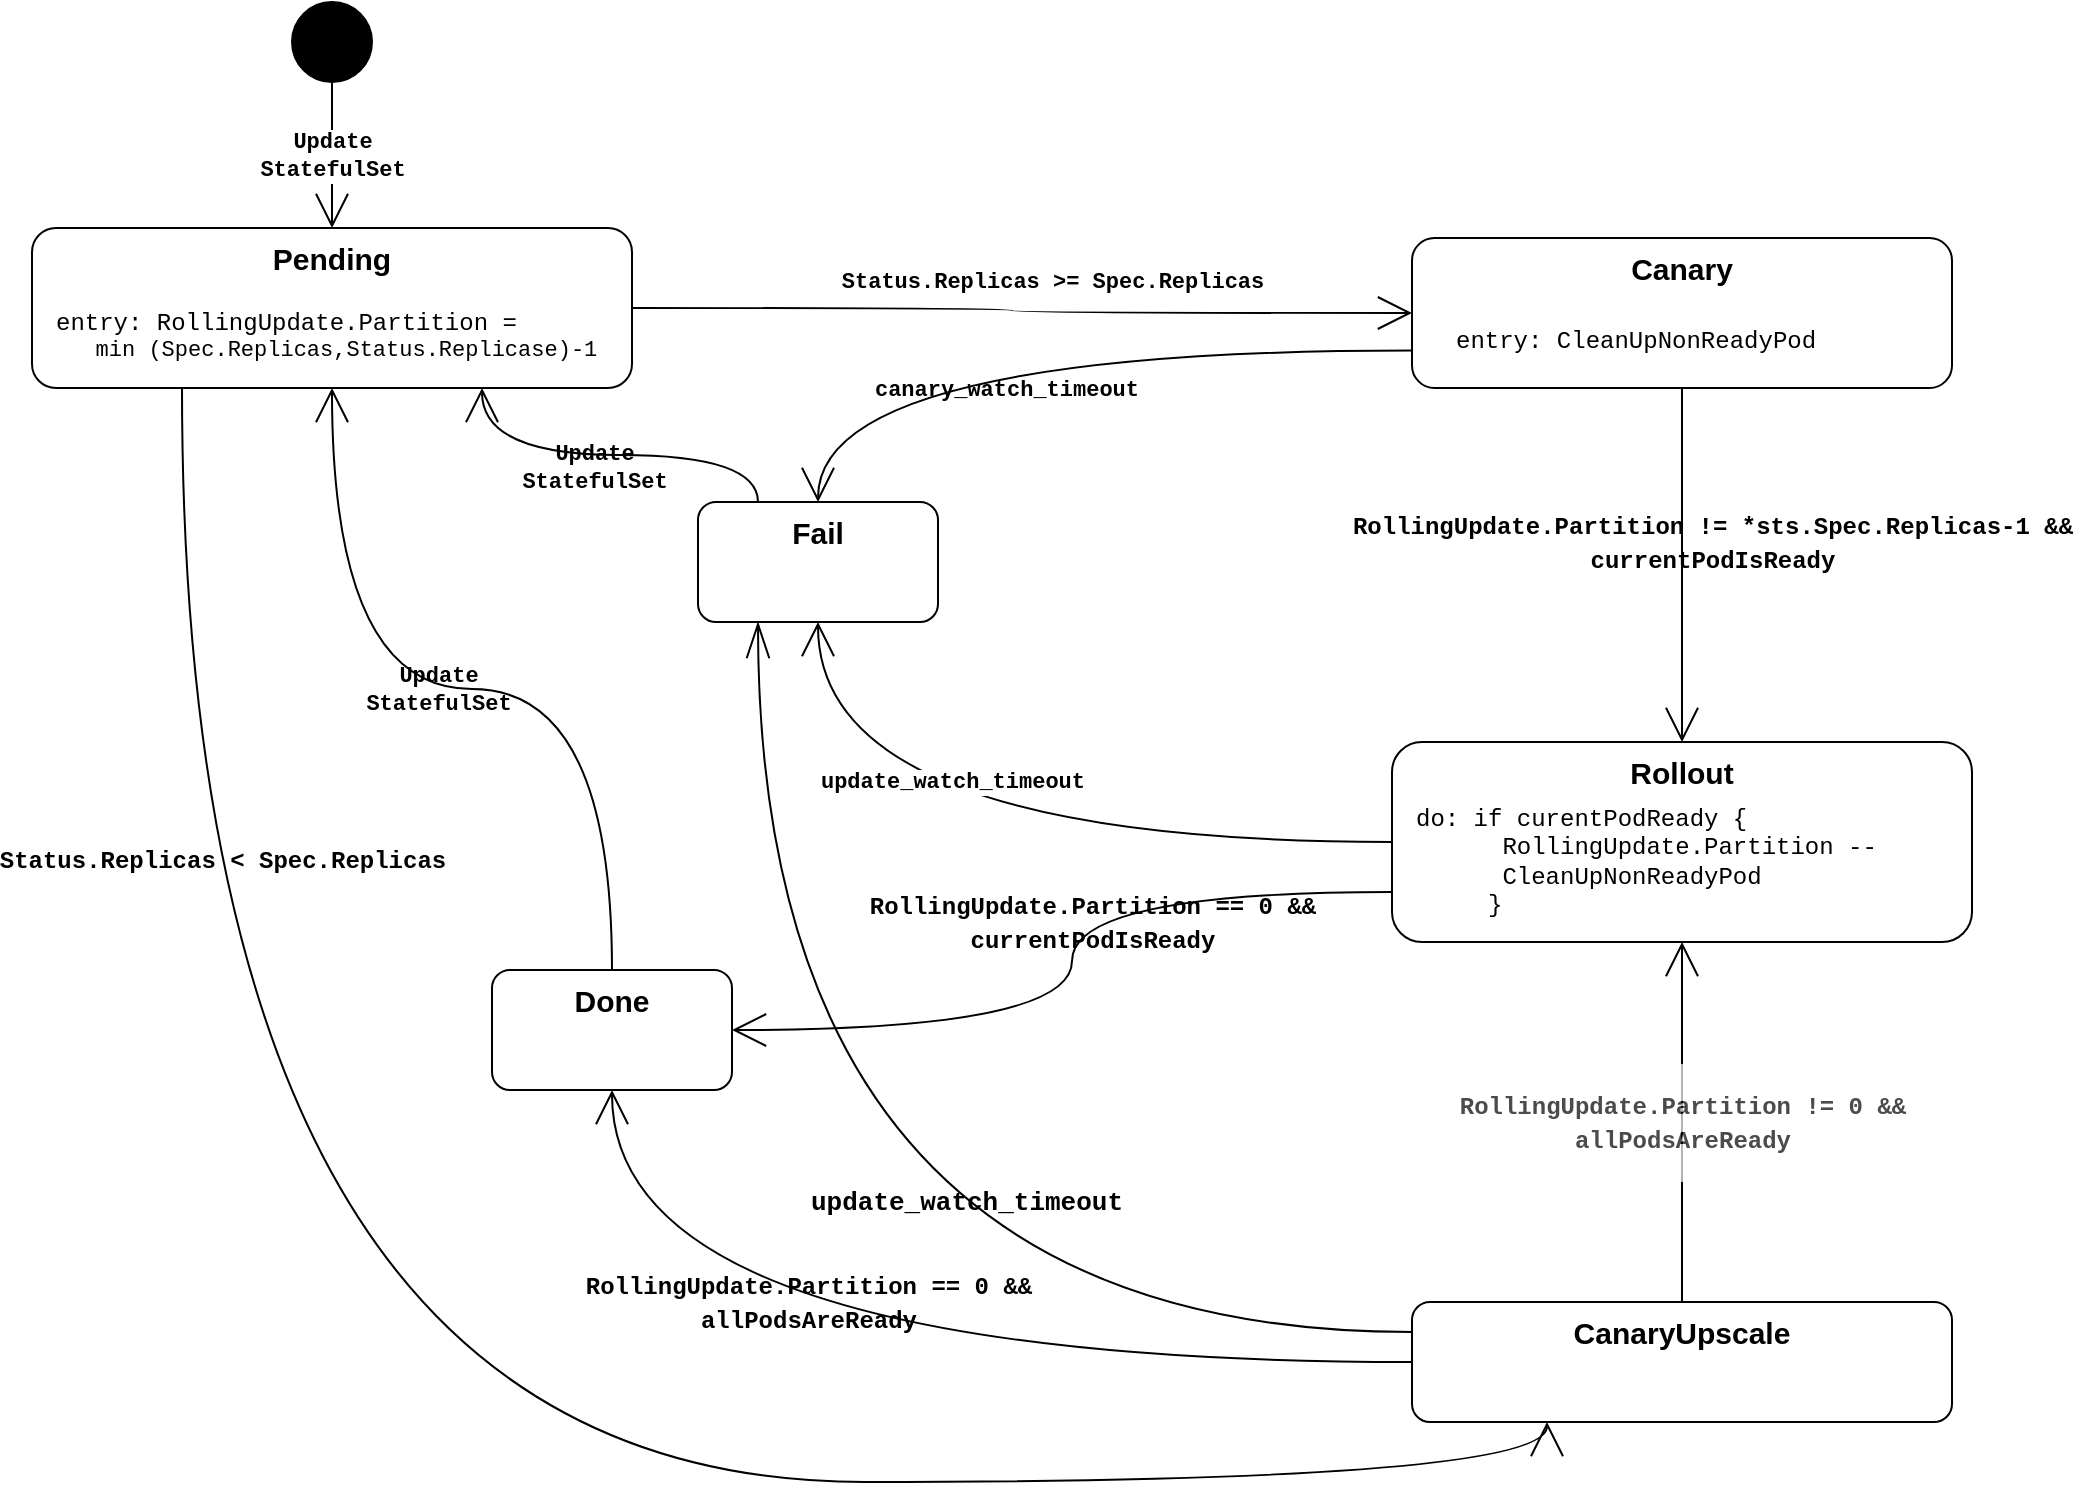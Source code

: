 <mxfile version="12.2.7" type="device" pages="1"><diagram id="ELYLY1rDy58r6FMOEFBR" name="Page-1"><mxGraphModel dx="1541" dy="999" grid="1" gridSize="10" guides="1" tooltips="1" connect="1" arrows="1" fold="1" page="1" pageScale="1" pageWidth="827" pageHeight="1169" math="0" shadow="0"><root><mxCell id="0"/><mxCell id="1" parent="0"/><mxCell id="dntGk4ZCBW0CZRwNfCUl-36" value="&lt;span style=&quot;font-weight: 700&quot;&gt;Update&lt;/span&gt;&lt;br style=&quot;font-weight: 700&quot;&gt;&lt;span style=&quot;font-weight: 700&quot;&gt;StatefulSet&lt;/span&gt;" style="edgeStyle=none;rounded=0;orthogonalLoop=1;jettySize=auto;html=1;exitX=0.5;exitY=1;exitDx=0;exitDy=0;entryX=0.5;entryY=0;entryDx=0;entryDy=0;startFill=0;endArrow=open;endFill=0;endSize=15;strokeWidth=1;fontFamily=Courier New;fontSize=11;" parent="1" source="dntGk4ZCBW0CZRwNfCUl-1" target="dntGk4ZCBW0CZRwNfCUl-2" edge="1"><mxGeometry relative="1" as="geometry"/></mxCell><mxCell id="dntGk4ZCBW0CZRwNfCUl-1" value="" style="shape=ellipse;html=1;fillColor=#000000;fontSize=18;fontColor=#ffffff;" parent="1" vertex="1"><mxGeometry x="150" y="40" width="40" height="40" as="geometry"/></mxCell><mxCell id="dntGk4ZCBW0CZRwNfCUl-8" style="rounded=0;orthogonalLoop=1;jettySize=auto;html=1;exitX=0.25;exitY=1;exitDx=0;exitDy=0;entryX=0.25;entryY=1;entryDx=0;entryDy=0;fontSize=15;strokeWidth=1;startArrow=none;startFill=0;endArrow=open;endFill=0;endSize=15;edgeStyle=orthogonalEdgeStyle;curved=1;" parent="1" source="dntGk4ZCBW0CZRwNfCUl-2" target="dntGk4ZCBW0CZRwNfCUl-5" edge="1"><mxGeometry relative="1" as="geometry"/></mxCell><mxCell id="dntGk4ZCBW0CZRwNfCUl-9" value="Status.Replicas &amp;lt; Spec.Replicas" style="text;html=1;resizable=0;points=[];align=center;verticalAlign=middle;labelBackgroundColor=none;fontSize=12;fontFamily=Courier New;fontStyle=1" parent="dntGk4ZCBW0CZRwNfCUl-8" vertex="1" connectable="0"><mxGeometry x="-0.03" y="-1" relative="1" as="geometry"><mxPoint x="-44" y="-311" as="offset"/></mxGeometry></mxCell><mxCell id="dntGk4ZCBW0CZRwNfCUl-2" value="Pending" style="rounded=1;whiteSpace=wrap;html=1;verticalAlign=top;fontSize=15;fontStyle=1" parent="1" vertex="1"><mxGeometry x="20" y="153" width="300" height="80" as="geometry"/></mxCell><mxCell id="dntGk4ZCBW0CZRwNfCUl-14" style="edgeStyle=orthogonalEdgeStyle;rounded=0;orthogonalLoop=1;jettySize=auto;html=1;exitX=0;exitY=0.75;exitDx=0;exitDy=0;entryX=1;entryY=0.5;entryDx=0;entryDy=0;startFill=0;endArrow=open;endFill=0;endSize=15;strokeWidth=1;fontFamily=Courier New;fontSize=11;curved=1;" parent="1" source="dntGk4ZCBW0CZRwNfCUl-4" target="dntGk4ZCBW0CZRwNfCUl-7" edge="1"><mxGeometry relative="1" as="geometry"/></mxCell><mxCell id="dntGk4ZCBW0CZRwNfCUl-15" value="&lt;span style=&quot;color: rgba(0 , 0 , 0 , 0) ; font-family: monospace ; font-size: 0px ; background-color: rgb(248 , 249 , 250)&quot;&gt;%3CmxGraphModel%3E%3Croot%3E%3CmxCell%20id%3D%220%22%2F%3E%3CmxCell%20id%3D%221%22%20parent%3D%220%22%2F%3E%3CmxCell%20id%3D%222%22%20value%3D%22%26lt%3Bpre%20style%3D%26quot%3Bfont-size%3A%209.8pt%26quot%3B%26gt%3B%26lt%3Bfont%20face%3D%26quot%3BCourier%20New%26quot%3B%20style%3D%26quot%3Bfont-size%3A%2012px%26quot%3B%26gt%3B%26lt%3Bb%26gt%3BRollingUpdate.Partition%20!%3D%20*sts.Spec.Replicas-%26lt%3Bspan%20style%3D%26quot%3Bcolor%3A%20rgb(0%20%2C%200%20%2C%20255)%26quot%3B%26gt%3B1%26lt%3B%2Fspan%26gt%3B%26lt%3B%2Fb%26gt%3B%26lt%3B%2Ffont%26gt%3B%26lt%3B%2Fpre%26gt%3B%22%20style%3D%22text%3Bhtml%3D1%3Bresizable%3D0%3Bpoints%3D%5B%5D%3Balign%3Dcenter%3BverticalAlign%3Dmiddle%3BlabelBackgroundColor%3D%23ffffff%3BfontSize%3D11%3BfontFamily%3DCourier%20New%3B%22%20vertex%3D%221%22%20connectable%3D%220%22%20parent%3D%221%22%3E%3CmxGeometry%20x%3D%22561%22%20y%3D%22348%22%20as%3D%22geometry%22%3E%3CmxPoint%20as%3D%22offset%22%2F%3E%3C%2FmxGeometry%3E%3C%2FmxCell%3E%3C%2Froot%3E%3C%2FmxGraphModel%3&lt;/span&gt;" style="text;html=1;resizable=0;points=[];align=center;verticalAlign=middle;labelBackgroundColor=#ffffff;fontSize=11;fontFamily=Courier New;" parent="dntGk4ZCBW0CZRwNfCUl-14" vertex="1" connectable="0"><mxGeometry x="0.049" y="1" relative="1" as="geometry"><mxPoint as="offset"/></mxGeometry></mxCell><mxCell id="dntGk4ZCBW0CZRwNfCUl-16" value="&lt;pre style=&quot;font-size: 9.8pt&quot;&gt;&lt;font face=&quot;Courier New&quot; style=&quot;font-size: 12px&quot;&gt;&lt;b&gt;RollingUpdate.Partition == 0 &amp;amp;&amp;amp;&lt;br&gt;currentPodIsReady&lt;/b&gt;&lt;/font&gt;&lt;/pre&gt;" style="text;html=1;resizable=0;points=[];align=center;verticalAlign=middle;labelBackgroundColor=none;fontSize=11;fontFamily=Courier New;" parent="dntGk4ZCBW0CZRwNfCUl-14" vertex="1" connectable="0"><mxGeometry x="0.0" y="-2" relative="1" as="geometry"><mxPoint x="12" y="-25" as="offset"/></mxGeometry></mxCell><mxCell id="dntGk4ZCBW0CZRwNfCUl-31" value="&lt;pre style=&quot;font-size: 9.8pt&quot;&gt;&lt;font face=&quot;Courier New&quot; style=&quot;font-size: 12px&quot;&gt;&lt;b&gt;RollingUpdate.Partition != 0 &amp;amp;&amp;amp;&lt;br&gt;allPodsAreReady&lt;/b&gt;&lt;/font&gt;&lt;/pre&gt;" style="edgeStyle=orthogonalEdgeStyle;rounded=0;orthogonalLoop=1;jettySize=auto;html=1;exitX=0.5;exitY=0;exitDx=0;exitDy=0;entryX=0.5;entryY=1;entryDx=0;entryDy=0;startFill=0;endArrow=open;endFill=0;endSize=15;strokeWidth=1;fontFamily=Courier New;fontSize=11;textOpacity=70;curved=1;" parent="1" source="dntGk4ZCBW0CZRwNfCUl-5" target="dntGk4ZCBW0CZRwNfCUl-4" edge="1"><mxGeometry relative="1" as="geometry"><mxPoint as="offset"/></mxGeometry></mxCell><mxCell id="dntGk4ZCBW0CZRwNfCUl-34" value="&lt;span style=&quot;color: rgba(0, 0, 0, 0); font-family: monospace; font-size: 0px;&quot;&gt;%3CmxGraphModel%3E%3Croot%3E%3CmxCell%20id%3D%220%22%2F%3E%3CmxCell%20id%3D%221%22%20parent%3D%220%22%2F%3E%3CmxCell%20id%3D%222%22%20value%3D%22%26lt%3Bpre%20style%3D%26quot%3Bfont-size%3A%209.8pt%26quot%3B%26gt%3B%26lt%3Bfont%20face%3D%26quot%3BCourier%20New%26quot%3B%20style%3D%26quot%3Bfont-size%3A%2012px%26quot%3B%26gt%3B%26lt%3Bb%26gt%3BRollingUpdate.Partition%20%3D%3D%200%20%26amp%3Bamp%3B%26amp%3Bamp%3B%26lt%3Bbr%26gt%3BallPodsAreReady%26lt%3B%2Fb%26gt%3B%26lt%3B%2Ffont%26gt%3B%26lt%3B%2Fpre%26gt%3B%22%20style%3D%22text%3Bhtml%3D1%3Bresizable%3D0%3Bpoints%3D%5B%5D%3Balign%3Dcenter%3BverticalAlign%3Dmiddle%3BlabelBackgroundColor%3D%23ffffff%3BfontSize%3D11%3BfontFamily%3DCourier%20New%3B%22%20vertex%3D%221%22%20connectable%3D%220%22%20parent%3D%221%22%3E%3CmxGeometry%20x%3D%22238.641%22%20y%3D%22714.317%22%20as%3D%22geometry%22%3E%3CmxPoint%20as%3D%22offset%22%2F%3E%3C%2FmxGeometry%3E%3C%2FmxCell%3E%3C%2Froot%3E%3C%2FmxGraphModel%3&lt;/span&gt;&lt;span style=&quot;color: rgba(0, 0, 0, 0); font-family: monospace; font-size: 0px;&quot;&gt;%3CmxGraphModel%3E%3Croot%3E%3CmxCell%20id%3D%220%22%2F%3E%3CmxCell%20id%3D%221%22%20parent%3D%220%22%2F%3E%3CmxCell%20id%3D%222%22%20value%3D%22%26lt%3Bpre%20style%3D%26quot%3Bfont-size%3A%209.8pt%26quot%3B%26gt%3B%26lt%3Bfont%20face%3D%26quot%3BCourier%20New%26quot%3B%20style%3D%26quot%3Bfont-size%3A%2012px%26quot%3B%26gt%3B%26lt%3Bb%26gt%3BRollingUpdate.Partition%20%3D%3D%200%20%26amp%3Bamp%3B%26amp%3Bamp%3B%26lt%3Bbr%26gt%3BallPodsAreReady%26lt%3B%2Fb%26gt%3B%26lt%3B%2Ffont%26gt%3B%26lt%3B%2Fpre%26gt%3B%22%20style%3D%22text%3Bhtml%3D1%3Bresizable%3D0%3Bpoints%3D%5B%5D%3Balign%3Dcenter%3BverticalAlign%3Dmiddle%3BlabelBackgroundColor%3D%23ffffff%3BfontSize%3D11%3BfontFamily%3DCourier%20New%3B%22%20vertex%3D%221%22%20connectable%3D%220%22%20parent%3D%221%22%3E%3CmxGeometry%20x%3D%22238.641%22%20y%3D%22714.317%22%20as%3D%22geometry%22%3E%3CmxPoint%20as%3D%22offset%22%2F%3E%3C%2FmxGeometry%3E%3C%2FmxCell%3E%3C%2Froot%3E%3C%2FmxGraphModel%3E&lt;/span&gt;" style="text;html=1;resizable=0;points=[];align=center;verticalAlign=middle;labelBackgroundColor=none;fontSize=11;fontFamily=Courier New;" parent="dntGk4ZCBW0CZRwNfCUl-31" vertex="1" connectable="0"><mxGeometry x="0.002" y="3" relative="1" as="geometry"><mxPoint as="offset"/></mxGeometry></mxCell><mxCell id="dntGk4ZCBW0CZRwNfCUl-32" style="edgeStyle=orthogonalEdgeStyle;rounded=0;orthogonalLoop=1;jettySize=auto;html=1;exitX=0;exitY=0.5;exitDx=0;exitDy=0;entryX=0.5;entryY=1;entryDx=0;entryDy=0;startFill=0;endArrow=open;endFill=0;endSize=15;strokeWidth=1;fontFamily=Courier New;fontSize=11;curved=1;" parent="1" source="dntGk4ZCBW0CZRwNfCUl-5" target="dntGk4ZCBW0CZRwNfCUl-7" edge="1"><mxGeometry relative="1" as="geometry"/></mxCell><mxCell id="dntGk4ZCBW0CZRwNfCUl-33" value="&lt;pre style=&quot;font-size: 9.8pt&quot;&gt;&lt;font face=&quot;Courier New&quot; style=&quot;font-size: 12px&quot;&gt;&lt;b&gt;RollingUpdate.Partition == 0 &amp;amp;&amp;amp;&lt;br&gt;allPodsAreReady&lt;/b&gt;&lt;/font&gt;&lt;/pre&gt;" style="text;html=1;resizable=0;points=[];align=center;verticalAlign=middle;labelBackgroundColor=none;fontSize=11;fontFamily=Courier New;" parent="dntGk4ZCBW0CZRwNfCUl-32" vertex="1" connectable="0"><mxGeometry x="0.133" y="-3" relative="1" as="geometry"><mxPoint x="1" y="-27" as="offset"/></mxGeometry></mxCell><mxCell id="rekOXKg6NslOBB00G2-H-2" style="edgeStyle=orthogonalEdgeStyle;curved=1;rounded=0;orthogonalLoop=1;jettySize=auto;html=1;exitX=0;exitY=0.25;exitDx=0;exitDy=0;entryX=0.25;entryY=1;entryDx=0;entryDy=0;endArrow=openThin;endFill=0;endSize=16;" parent="1" source="dntGk4ZCBW0CZRwNfCUl-5" target="dntGk4ZCBW0CZRwNfCUl-6" edge="1"><mxGeometry relative="1" as="geometry"/></mxCell><mxCell id="rekOXKg6NslOBB00G2-H-3" value="&lt;b style=&quot;font-family: &amp;quot;courier new&amp;quot;; font-size: 13px;&quot;&gt;update_watch_timeout&lt;/b&gt;" style="text;html=1;resizable=0;points=[];align=center;verticalAlign=middle;labelBackgroundColor=none;fontSize=13;" parent="rekOXKg6NslOBB00G2-H-2" vertex="1" connectable="0"><mxGeometry x="-0.437" y="-16" relative="1" as="geometry"><mxPoint x="-31" y="-49" as="offset"/></mxGeometry></mxCell><mxCell id="dntGk4ZCBW0CZRwNfCUl-5" value="CanaryUpscale" style="rounded=1;whiteSpace=wrap;html=1;verticalAlign=top;fontSize=15;fontStyle=1" parent="1" vertex="1"><mxGeometry x="710" y="690" width="270" height="60" as="geometry"/></mxCell><mxCell id="YAFnI7ULCQi0I0S4TAOq-2" style="edgeStyle=orthogonalEdgeStyle;curved=1;rounded=0;orthogonalLoop=1;jettySize=auto;html=1;exitX=0.25;exitY=0;exitDx=0;exitDy=0;entryX=0.75;entryY=1;entryDx=0;entryDy=0;startFill=0;endArrow=open;endFill=0;endSize=15;strokeWidth=1;fontFamily=Courier New;" edge="1" parent="1" source="dntGk4ZCBW0CZRwNfCUl-6" target="dntGk4ZCBW0CZRwNfCUl-2"><mxGeometry relative="1" as="geometry"/></mxCell><mxCell id="dntGk4ZCBW0CZRwNfCUl-6" value="Fail" style="rounded=1;whiteSpace=wrap;html=1;verticalAlign=top;fontSize=15;fontStyle=1" parent="1" vertex="1"><mxGeometry x="353" y="290" width="120" height="60" as="geometry"/></mxCell><mxCell id="dntGk4ZCBW0CZRwNfCUl-23" style="edgeStyle=orthogonalEdgeStyle;rounded=0;orthogonalLoop=1;jettySize=auto;html=1;exitX=0.5;exitY=0;exitDx=0;exitDy=0;startFill=0;endArrow=open;endFill=0;endSize=15;strokeWidth=1;fontFamily=Courier New;fontSize=11;curved=1;" parent="1" source="dntGk4ZCBW0CZRwNfCUl-7" target="dntGk4ZCBW0CZRwNfCUl-2" edge="1"><mxGeometry relative="1" as="geometry"/></mxCell><mxCell id="dntGk4ZCBW0CZRwNfCUl-24" value="Update&lt;br&gt;StatefulSet" style="text;html=1;resizable=0;points=[];align=center;verticalAlign=middle;labelBackgroundColor=none;fontSize=11;fontFamily=Courier New;fontStyle=1" parent="dntGk4ZCBW0CZRwNfCUl-23" vertex="1" connectable="0"><mxGeometry x="0.056" relative="1" as="geometry"><mxPoint as="offset"/></mxGeometry></mxCell><mxCell id="dntGk4ZCBW0CZRwNfCUl-7" value="Done" style="rounded=1;whiteSpace=wrap;html=1;verticalAlign=top;fontSize=15;fontStyle=1" parent="1" vertex="1"><mxGeometry x="250" y="524" width="120" height="60" as="geometry"/></mxCell><mxCell id="dntGk4ZCBW0CZRwNfCUl-10" value="&lt;span style=&quot;font-weight: 700&quot;&gt;Status.Replicas &amp;gt;= Spec.Replicas&lt;/span&gt;" style="edgeStyle=orthogonalEdgeStyle;rounded=0;orthogonalLoop=1;jettySize=auto;html=1;exitX=1;exitY=0.5;exitDx=0;exitDy=0;entryX=0;entryY=0.5;entryDx=0;entryDy=0;startFill=0;endArrow=open;endFill=0;endSize=15;strokeWidth=1;fontFamily=Courier New;fontSize=11;curved=1;" parent="1" source="dntGk4ZCBW0CZRwNfCUl-2" target="dntGk4ZCBW0CZRwNfCUl-3" edge="1"><mxGeometry x="0.084" y="16" relative="1" as="geometry"><mxPoint as="offset"/></mxGeometry></mxCell><mxCell id="dntGk4ZCBW0CZRwNfCUl-18" value="" style="group" parent="1" vertex="1" connectable="0"><mxGeometry x="700" y="410" width="290" height="100" as="geometry"/></mxCell><mxCell id="dntGk4ZCBW0CZRwNfCUl-4" value="Rollout&lt;br&gt;&lt;span style=&quot;font-weight: normal ; font-size: 12px&quot;&gt;&lt;br&gt;&lt;/span&gt;" style="rounded=1;whiteSpace=wrap;html=1;verticalAlign=top;fontSize=15;fontStyle=1;align=center;" parent="dntGk4ZCBW0CZRwNfCUl-18" vertex="1"><mxGeometry width="290" height="100" as="geometry"/></mxCell><mxCell id="dntGk4ZCBW0CZRwNfCUl-17" value="&lt;span style=&quot;font-size: 12px&quot;&gt;do: if curentPodReady {&lt;br&gt;&lt;/span&gt;&lt;span style=&quot;font-size: 12px&quot;&gt;&amp;nbsp; &amp;nbsp; &amp;nbsp; RollingUpdate.Partition --&lt;/span&gt;&lt;br style=&quot;font-size: 12px&quot;&gt;&lt;span style=&quot;font-size: 12px&quot;&gt;&amp;nbsp; &amp;nbsp; &amp;nbsp; CleanUpNonReadyPod&lt;/span&gt;&lt;br style=&quot;font-size: 12px&quot;&gt;&lt;span style=&quot;font-size: 12px&quot;&gt;&amp;nbsp; &amp;nbsp; &amp;nbsp;}&lt;/span&gt;" style="rounded=0;whiteSpace=wrap;html=1;fontFamily=Courier New;fontSize=11;align=left;strokeColor=#FFFFFF;" parent="dntGk4ZCBW0CZRwNfCUl-18" vertex="1"><mxGeometry x="10" y="30" width="260" height="60" as="geometry"/></mxCell><mxCell id="dntGk4ZCBW0CZRwNfCUl-20" style="edgeStyle=orthogonalEdgeStyle;rounded=0;orthogonalLoop=1;jettySize=auto;html=1;exitX=0.5;exitY=1;exitDx=0;exitDy=0;entryX=0.5;entryY=0;entryDx=0;entryDy=0;startFill=0;endArrow=open;endFill=0;endSize=15;strokeWidth=1;fontFamily=Courier New;fontSize=11;curved=1;" parent="1" source="dntGk4ZCBW0CZRwNfCUl-3" target="dntGk4ZCBW0CZRwNfCUl-4" edge="1"><mxGeometry relative="1" as="geometry"><mxPoint x="560" y="310" as="sourcePoint"/><mxPoint x="615" y="400" as="targetPoint"/></mxGeometry></mxCell><mxCell id="dntGk4ZCBW0CZRwNfCUl-21" value="&lt;pre style=&quot;font-size: 9.8pt&quot;&gt;&lt;font face=&quot;Courier New&quot; style=&quot;font-size: 12px&quot;&gt;&lt;b&gt;RollingUpdate.Partition != *sts.Spec.Replicas-1 &amp;amp;&amp;amp;&lt;br&gt;currentPodIsReady&lt;/b&gt;&lt;/font&gt;&lt;/pre&gt;" style="text;html=1;resizable=0;points=[];align=center;verticalAlign=middle;labelBackgroundColor=none;fontSize=11;fontFamily=Courier New;" parent="dntGk4ZCBW0CZRwNfCUl-20" vertex="1" connectable="0"><mxGeometry x="-0.156" y="1" relative="1" as="geometry"><mxPoint x="14" y="2" as="offset"/></mxGeometry></mxCell><mxCell id="dntGk4ZCBW0CZRwNfCUl-22" value="" style="group" parent="1" vertex="1" connectable="0"><mxGeometry x="710" y="158" width="270" height="75" as="geometry"/></mxCell><mxCell id="dntGk4ZCBW0CZRwNfCUl-3" value="Canary" style="rounded=1;whiteSpace=wrap;html=1;verticalAlign=top;fontSize=15;fontStyle=1;align=center;" parent="dntGk4ZCBW0CZRwNfCUl-22" vertex="1"><mxGeometry width="270" height="75" as="geometry"/></mxCell><mxCell id="dntGk4ZCBW0CZRwNfCUl-19" value="&lt;span style=&quot;font-size: 12px&quot;&gt;entry:&amp;nbsp;&lt;/span&gt;&lt;span style=&quot;font-size: 12px&quot;&gt;CleanUpNonReadyPod&lt;/span&gt;&lt;br style=&quot;font-size: 12px&quot;&gt;" style="rounded=0;whiteSpace=wrap;html=1;fontFamily=Courier New;fontSize=11;align=left;strokeColor=#FFFFFF;" parent="dntGk4ZCBW0CZRwNfCUl-22" vertex="1"><mxGeometry x="20" y="35" width="200" height="33" as="geometry"/></mxCell><mxCell id="dntGk4ZCBW0CZRwNfCUl-26" style="edgeStyle=orthogonalEdgeStyle;rounded=0;orthogonalLoop=1;jettySize=auto;html=1;exitX=0;exitY=0.5;exitDx=0;exitDy=0;entryX=0.5;entryY=1;entryDx=0;entryDy=0;startFill=0;endArrow=open;endFill=0;endSize=15;strokeWidth=1;fontFamily=Courier New;fontSize=11;curved=1;" parent="1" source="dntGk4ZCBW0CZRwNfCUl-4" target="dntGk4ZCBW0CZRwNfCUl-6" edge="1"><mxGeometry relative="1" as="geometry"/></mxCell><mxCell id="dntGk4ZCBW0CZRwNfCUl-29" value="&lt;b&gt;update_watch_timeout&lt;/b&gt;" style="text;html=1;resizable=0;points=[];align=center;verticalAlign=middle;labelBackgroundColor=#ffffff;fontSize=11;fontFamily=Courier New;" parent="dntGk4ZCBW0CZRwNfCUl-26" vertex="1" connectable="0"><mxGeometry x="-0.204" y="2" relative="1" as="geometry"><mxPoint x="-62" y="-32" as="offset"/></mxGeometry></mxCell><mxCell id="dntGk4ZCBW0CZRwNfCUl-27" style="edgeStyle=orthogonalEdgeStyle;rounded=0;orthogonalLoop=1;jettySize=auto;html=1;exitX=0;exitY=0.75;exitDx=0;exitDy=0;entryX=0.5;entryY=0;entryDx=0;entryDy=0;startFill=0;endArrow=open;endFill=0;endSize=15;strokeWidth=1;fontFamily=Courier New;fontSize=11;curved=1;" parent="1" source="dntGk4ZCBW0CZRwNfCUl-3" target="dntGk4ZCBW0CZRwNfCUl-6" edge="1"><mxGeometry relative="1" as="geometry"/></mxCell><mxCell id="dntGk4ZCBW0CZRwNfCUl-30" value="&lt;b&gt;canary_watch_timeout&lt;/b&gt;" style="text;html=1;resizable=0;points=[];align=center;verticalAlign=middle;labelBackgroundColor=none;fontSize=11;fontFamily=Courier New;" parent="dntGk4ZCBW0CZRwNfCUl-27" vertex="1" connectable="0"><mxGeometry x="-0.066" y="1" relative="1" as="geometry"><mxPoint x="-29" y="18" as="offset"/></mxGeometry></mxCell><mxCell id="dntGk4ZCBW0CZRwNfCUl-35" value="&lt;span style=&quot;font-size: 12px&quot;&gt;entry: RollingUpdate.Partition =&lt;br&gt;&lt;/span&gt;&amp;nbsp; &amp;nbsp;min (Spec.Replicas,Status.Replicase)-1" style="rounded=0;whiteSpace=wrap;html=1;fontFamily=Courier New;fontSize=11;align=left;strokeColor=#FFFFFF;" parent="1" vertex="1"><mxGeometry x="30" y="190" width="280" height="33" as="geometry"/></mxCell><mxCell id="YAFnI7ULCQi0I0S4TAOq-3" value="Update&lt;br&gt;StatefulSet" style="text;html=1;resizable=0;points=[];align=center;verticalAlign=middle;labelBackgroundColor=none;fontSize=11;fontFamily=Courier New;fontStyle=1" vertex="1" connectable="0" parent="1"><mxGeometry x="232" y="394" as="geometry"><mxPoint x="69" y="-121" as="offset"/></mxGeometry></mxCell></root></mxGraphModel></diagram></mxfile>